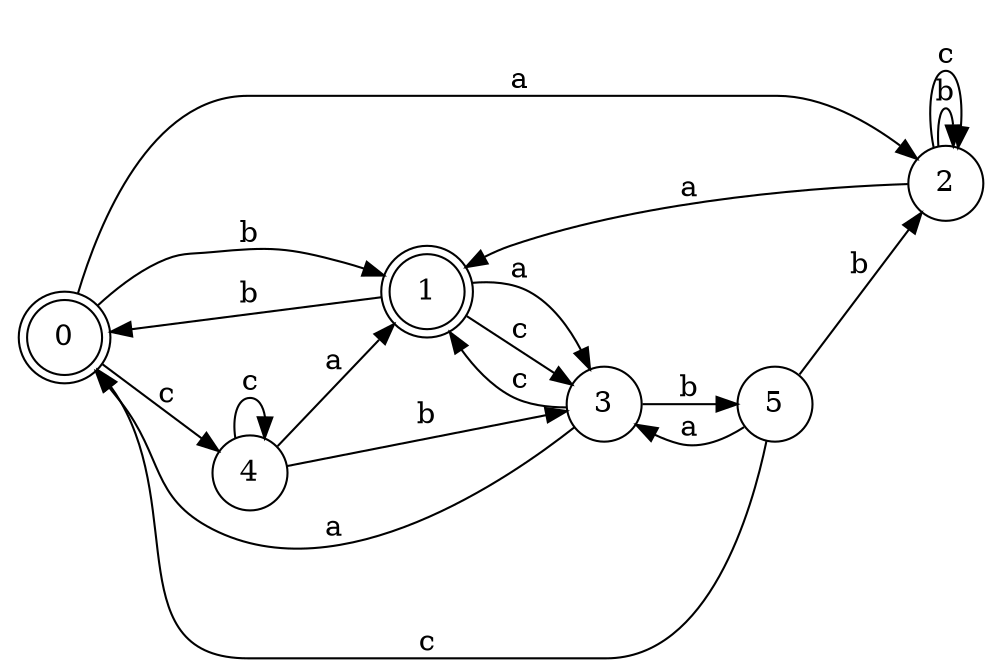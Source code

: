 digraph n5_5 {
__start0 [label="" shape="none"];

rankdir=LR;
size="8,5";

s0 [style="rounded,filled", color="black", fillcolor="white" shape="doublecircle", label="0"];
s1 [style="rounded,filled", color="black", fillcolor="white" shape="doublecircle", label="1"];
s2 [style="filled", color="black", fillcolor="white" shape="circle", label="2"];
s3 [style="filled", color="black", fillcolor="white" shape="circle", label="3"];
s4 [style="filled", color="black", fillcolor="white" shape="circle", label="4"];
s5 [style="filled", color="black", fillcolor="white" shape="circle", label="5"];
s0 -> s2 [label="a"];
s0 -> s1 [label="b"];
s0 -> s4 [label="c"];
s1 -> s3 [label="a"];
s1 -> s0 [label="b"];
s1 -> s3 [label="c"];
s2 -> s1 [label="a"];
s2 -> s2 [label="b"];
s2 -> s2 [label="c"];
s3 -> s0 [label="a"];
s3 -> s5 [label="b"];
s3 -> s1 [label="c"];
s4 -> s1 [label="a"];
s4 -> s3 [label="b"];
s4 -> s4 [label="c"];
s5 -> s3 [label="a"];
s5 -> s2 [label="b"];
s5 -> s0 [label="c"];

}